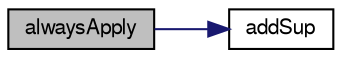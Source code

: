 digraph "alwaysApply"
{
  bgcolor="transparent";
  edge [fontname="FreeSans",fontsize="10",labelfontname="FreeSans",labelfontsize="10"];
  node [fontname="FreeSans",fontsize="10",shape=record];
  rankdir="LR";
  Node4 [label="alwaysApply",height=0.2,width=0.4,color="black", fillcolor="grey75", style="filled", fontcolor="black"];
  Node4 -> Node5 [color="midnightblue",fontsize="10",style="solid",fontname="FreeSans"];
  Node5 [label="addSup",height=0.2,width=0.4,color="black",URL="$a23522.html#a9c3a3fc9e70c143a42b667f4c9485ec3",tooltip="Add explicit contribution to enthalpy equation. "];
}
